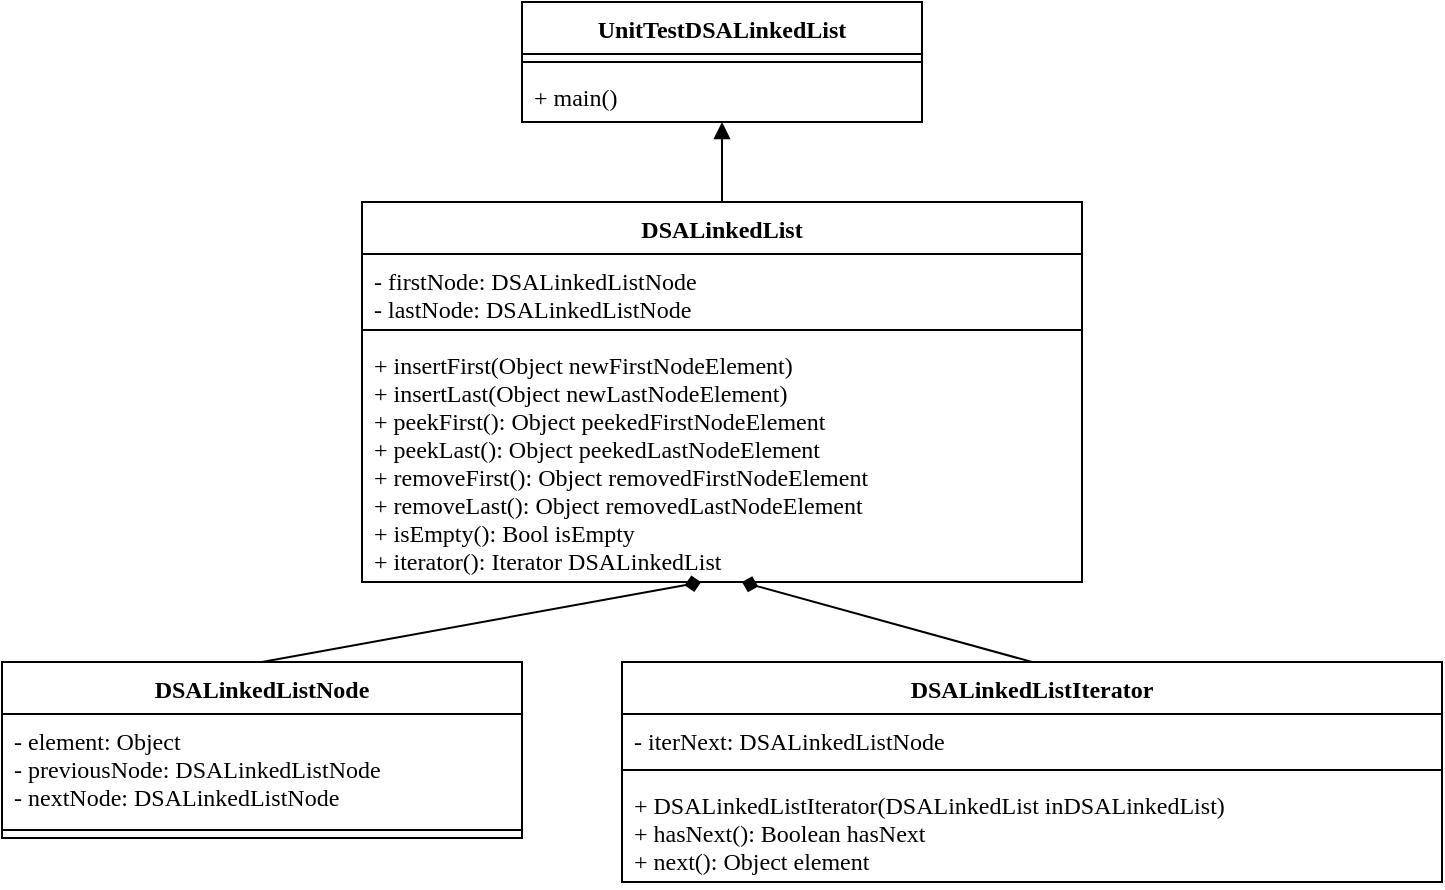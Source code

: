 <mxfile version="13.6.5">
    <diagram id="cMGqyxSTrms7utzZVQaB" name="Page-1">
        <mxGraphModel dx="467" dy="580" grid="1" gridSize="10" guides="1" tooltips="1" connect="1" arrows="1" fold="1" page="1" pageScale="1" pageWidth="800" pageHeight="800" math="0" shadow="0">
            <root>
                <mxCell id="0"/>
                <mxCell id="1" parent="0"/>
                <mxCell id="39" style="edgeStyle=orthogonalEdgeStyle;rounded=0;orthogonalLoop=1;jettySize=auto;html=1;entryX=0.5;entryY=1;entryDx=0;entryDy=0;endArrow=block;endFill=1;" parent="1" source="24" target="35" edge="1">
                    <mxGeometry relative="1" as="geometry"/>
                </mxCell>
                <mxCell id="24" value="DSALinkedList" style="swimlane;fontStyle=1;align=center;verticalAlign=top;childLayout=stackLayout;horizontal=1;startSize=26;horizontalStack=0;resizeParent=1;resizeParentMax=0;resizeLast=0;collapsible=1;marginBottom=0;labelBackgroundColor=none;fontFamily=Fira Code;fillColor=#FFFFFF;fontColor=#000000;" parent="1" vertex="1">
                    <mxGeometry x="220" y="300" width="360" height="190" as="geometry"/>
                </mxCell>
                <mxCell id="25" value="- firstNode: DSALinkedListNode&#10;- lastNode: DSALinkedListNode" style="text;strokeColor=none;fillColor=none;align=left;verticalAlign=top;spacingLeft=4;spacingRight=4;overflow=hidden;rotatable=0;points=[[0,0.5],[1,0.5]];portConstraint=eastwest;fontFamily=Fira Code;" parent="24" vertex="1">
                    <mxGeometry y="26" width="360" height="34" as="geometry"/>
                </mxCell>
                <mxCell id="26" value="" style="line;strokeWidth=1;fillColor=none;align=left;verticalAlign=middle;spacingTop=-1;spacingLeft=3;spacingRight=3;rotatable=0;labelPosition=right;points=[];portConstraint=eastwest;" parent="24" vertex="1">
                    <mxGeometry y="60" width="360" height="8" as="geometry"/>
                </mxCell>
                <mxCell id="27" value="+ insertFirst(Object newFirstNodeElement)&#10;+ insertLast(Object newLastNodeElement)&#10;+ peekFirst(): Object peekedFirstNodeElement&#10;+ peekLast(): Object peekedLastNodeElement&#10;+ removeFirst(): Object removedFirstNodeElement&#10;+ removeLast(): Object removedLastNodeElement&#10;+ isEmpty(): Bool isEmpty&#10;+ iterator(): Iterator DSALinkedList" style="text;strokeColor=none;fillColor=none;align=left;verticalAlign=top;spacingLeft=4;spacingRight=4;overflow=hidden;rotatable=0;points=[[0,0.5],[1,0.5]];portConstraint=eastwest;fontFamily=Fira Code;" parent="24" vertex="1">
                    <mxGeometry y="68" width="360" height="122" as="geometry"/>
                </mxCell>
                <mxCell id="35" value="UnitTestDSALinkedList" style="swimlane;fontStyle=1;align=center;verticalAlign=top;childLayout=stackLayout;horizontal=1;startSize=26;horizontalStack=0;resizeParent=1;resizeParentMax=0;resizeLast=0;collapsible=1;marginBottom=0;labelBackgroundColor=none;fontFamily=Fira Code;fillColor=#FFFFFF;fontColor=#000000;" parent="1" vertex="1">
                    <mxGeometry x="300" y="200" width="200" height="60" as="geometry"/>
                </mxCell>
                <mxCell id="37" value="" style="line;strokeWidth=1;fillColor=none;align=left;verticalAlign=middle;spacingTop=-1;spacingLeft=3;spacingRight=3;rotatable=0;labelPosition=right;points=[];portConstraint=eastwest;" parent="35" vertex="1">
                    <mxGeometry y="26" width="200" height="8" as="geometry"/>
                </mxCell>
                <mxCell id="38" value="+ main()" style="text;strokeColor=none;fillColor=none;align=left;verticalAlign=top;spacingLeft=4;spacingRight=4;overflow=hidden;rotatable=0;points=[[0,0.5],[1,0.5]];portConstraint=eastwest;fontFamily=Fira Code;" parent="35" vertex="1">
                    <mxGeometry y="34" width="200" height="26" as="geometry"/>
                </mxCell>
                <mxCell id="40" style="rounded=0;orthogonalLoop=1;jettySize=auto;html=1;exitX=0.5;exitY=0;exitDx=0;exitDy=0;entryX=0.471;entryY=1.001;entryDx=0;entryDy=0;entryPerimeter=0;endArrow=diamond;endFill=1;" parent="1" source="20" target="27" edge="1">
                    <mxGeometry relative="1" as="geometry"/>
                </mxCell>
                <mxCell id="20" value="DSALinkedListNode" style="swimlane;fontStyle=1;align=center;verticalAlign=top;childLayout=stackLayout;horizontal=1;startSize=26;horizontalStack=0;resizeParent=1;resizeParentMax=0;resizeLast=0;collapsible=1;marginBottom=0;labelBackgroundColor=none;fontFamily=Fira Code;fillColor=#FFFFFF;fontColor=#000000;" parent="1" vertex="1">
                    <mxGeometry x="40" y="530" width="260" height="88" as="geometry"/>
                </mxCell>
                <mxCell id="21" value="- element: Object&#10;- previousNode: DSALinkedListNode&#10;- nextNode: DSALinkedListNode" style="text;strokeColor=none;fillColor=none;align=left;verticalAlign=top;spacingLeft=4;spacingRight=4;overflow=hidden;rotatable=0;points=[[0,0.5],[1,0.5]];portConstraint=eastwest;fontFamily=Fira Code;" parent="20" vertex="1">
                    <mxGeometry y="26" width="260" height="54" as="geometry"/>
                </mxCell>
                <mxCell id="22" value="" style="line;strokeWidth=1;fillColor=none;align=left;verticalAlign=middle;spacingTop=-1;spacingLeft=3;spacingRight=3;rotatable=0;labelPosition=right;points=[];portConstraint=eastwest;" parent="20" vertex="1">
                    <mxGeometry y="80" width="260" height="8" as="geometry"/>
                </mxCell>
                <mxCell id="43" style="edgeStyle=none;rounded=0;orthogonalLoop=1;jettySize=auto;html=1;exitX=0.5;exitY=0;exitDx=0;exitDy=0;endArrow=diamond;endFill=1;" parent="1" source="28" edge="1">
                    <mxGeometry relative="1" as="geometry">
                        <mxPoint x="410" y="490" as="targetPoint"/>
                    </mxGeometry>
                </mxCell>
                <mxCell id="28" value="DSALinkedListIterator" style="swimlane;fontStyle=1;align=center;verticalAlign=top;childLayout=stackLayout;horizontal=1;startSize=26;horizontalStack=0;resizeParent=1;resizeParentMax=0;resizeLast=0;collapsible=1;marginBottom=0;labelBackgroundColor=none;fontFamily=Fira Code;fillColor=#FFFFFF;fontColor=#000000;" parent="1" vertex="1">
                    <mxGeometry x="350" y="530" width="410" height="110" as="geometry"/>
                </mxCell>
                <mxCell id="29" value="- iterNext: DSALinkedListNode" style="text;strokeColor=none;fillColor=none;align=left;verticalAlign=top;spacingLeft=4;spacingRight=4;overflow=hidden;rotatable=0;points=[[0,0.5],[1,0.5]];portConstraint=eastwest;fontFamily=Fira Code;" parent="28" vertex="1">
                    <mxGeometry y="26" width="410" height="24" as="geometry"/>
                </mxCell>
                <mxCell id="30" value="" style="line;strokeWidth=1;fillColor=none;align=left;verticalAlign=middle;spacingTop=-1;spacingLeft=3;spacingRight=3;rotatable=0;labelPosition=right;points=[];portConstraint=eastwest;" parent="28" vertex="1">
                    <mxGeometry y="50" width="410" height="8" as="geometry"/>
                </mxCell>
                <mxCell id="31" value="+ DSALinkedListIterator(DSALinkedList inDSALinkedList)&#10;+ hasNext(): Boolean hasNext&#10;+ next(): Object element&#10;" style="text;strokeColor=none;fillColor=none;align=left;verticalAlign=top;spacingLeft=4;spacingRight=4;overflow=hidden;rotatable=0;points=[[0,0.5],[1,0.5]];portConstraint=eastwest;fontFamily=Fira Code;" parent="28" vertex="1">
                    <mxGeometry y="58" width="410" height="52" as="geometry"/>
                </mxCell>
            </root>
        </mxGraphModel>
    </diagram>
</mxfile>